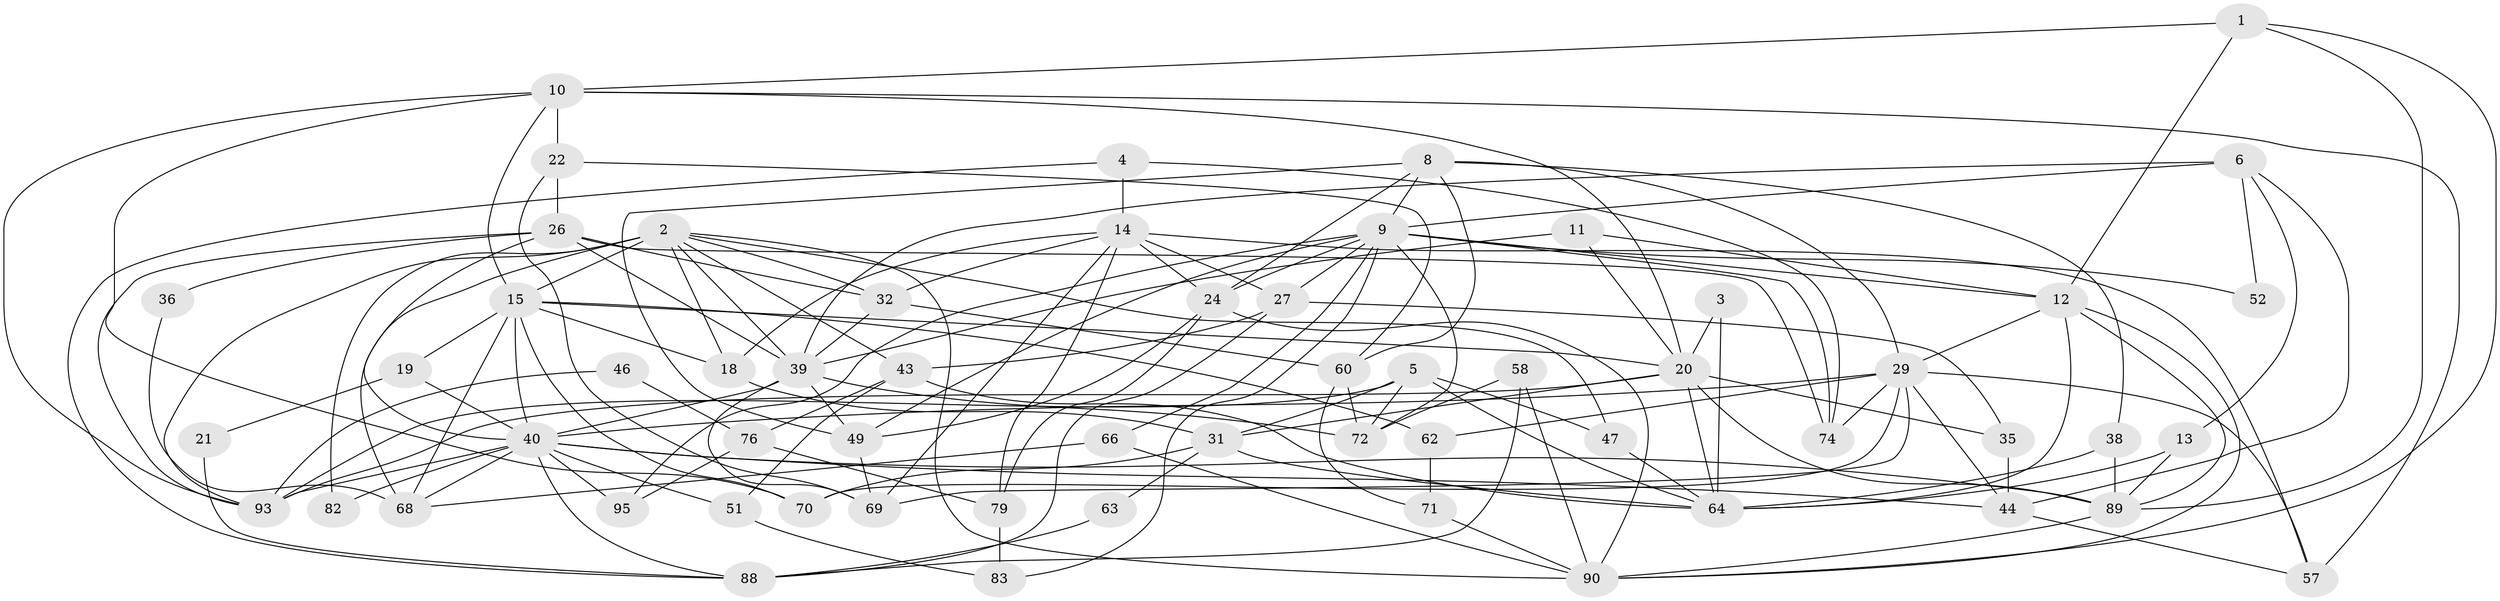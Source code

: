 // original degree distribution, {4: 0.2828282828282828, 6: 0.10101010101010101, 2: 0.12121212121212122, 3: 0.31313131313131315, 5: 0.1111111111111111, 7: 0.050505050505050504, 9: 0.010101010101010102, 8: 0.010101010101010102}
// Generated by graph-tools (version 1.1) at 2025/18/03/04/25 18:18:33]
// undirected, 59 vertices, 149 edges
graph export_dot {
graph [start="1"]
  node [color=gray90,style=filled];
  1;
  2 [super="+73+41+61+45"];
  3;
  4;
  5 [super="+30"];
  6 [super="+7"];
  8 [super="+16"];
  9 [super="+50+80"];
  10 [super="+75"];
  11;
  12 [super="+17"];
  13;
  14 [super="+59"];
  15 [super="+33+67"];
  18;
  19;
  20 [super="+34"];
  21;
  22 [super="+25"];
  24 [super="+28"];
  26 [super="+56"];
  27 [super="+78"];
  29 [super="+65"];
  31 [super="+42+77"];
  32 [super="+87"];
  35;
  36;
  38;
  39 [super="+98+54"];
  40 [super="+55+84"];
  43 [super="+81"];
  44 [super="+48"];
  46;
  47;
  49 [super="+86"];
  51 [super="+97"];
  52;
  57;
  58;
  60;
  62;
  63;
  64;
  66;
  68;
  69;
  70;
  71;
  72 [super="+92"];
  74 [super="+85"];
  76;
  79;
  82;
  83;
  88;
  89;
  90 [super="+96"];
  93 [super="+94"];
  95;
  1 -- 89;
  1 -- 10;
  1 -- 12;
  1 -- 90;
  2 -- 15;
  2 -- 82 [weight=2];
  2 -- 18 [weight=2];
  2 -- 68 [weight=3];
  2 -- 93;
  2 -- 32;
  2 -- 47;
  2 -- 90;
  2 -- 43;
  2 -- 39;
  3 -- 20;
  3 -- 64;
  4 -- 14;
  4 -- 88;
  4 -- 74;
  5 -- 47;
  5 -- 64;
  5 -- 93;
  5 -- 31;
  5 -- 72;
  6 -- 44;
  6 -- 9;
  6 -- 39 [weight=2];
  6 -- 52;
  6 -- 13;
  8 -- 38;
  8 -- 60;
  8 -- 9;
  8 -- 29;
  8 -- 24;
  8 -- 49;
  9 -- 12;
  9 -- 27;
  9 -- 95;
  9 -- 66;
  9 -- 52;
  9 -- 74;
  9 -- 24;
  9 -- 72;
  9 -- 83;
  9 -- 49;
  10 -- 93;
  10 -- 57;
  10 -- 22;
  10 -- 70;
  10 -- 15;
  10 -- 20;
  11 -- 39;
  11 -- 12;
  11 -- 20;
  12 -- 89;
  12 -- 64;
  12 -- 29;
  12 -- 90;
  13 -- 89;
  13 -- 64;
  14 -- 32;
  14 -- 24;
  14 -- 18;
  14 -- 69;
  14 -- 57;
  14 -- 79;
  14 -- 27;
  15 -- 70;
  15 -- 18;
  15 -- 68;
  15 -- 19;
  15 -- 62;
  15 -- 40;
  15 -- 20;
  18 -- 31;
  19 -- 40;
  19 -- 21;
  20 -- 35;
  20 -- 93;
  20 -- 64;
  20 -- 89;
  20 -- 31;
  21 -- 88;
  22 -- 26;
  22 -- 60;
  22 -- 69;
  24 -- 79;
  24 -- 90;
  24 -- 49;
  26 -- 36;
  26 -- 39;
  26 -- 93;
  26 -- 40;
  26 -- 74;
  26 -- 32;
  27 -- 88;
  27 -- 43;
  27 -- 35;
  29 -- 69;
  29 -- 40;
  29 -- 70;
  29 -- 57;
  29 -- 74;
  29 -- 62;
  29 -- 44;
  31 -- 64;
  31 -- 63;
  31 -- 70;
  32 -- 39;
  32 -- 60;
  35 -- 44;
  36 -- 68;
  38 -- 89;
  38 -- 64;
  39 -- 49;
  39 -- 69;
  39 -- 40;
  39 -- 72;
  40 -- 82;
  40 -- 89;
  40 -- 95;
  40 -- 51;
  40 -- 68;
  40 -- 88;
  40 -- 93;
  40 -- 44;
  43 -- 76;
  43 -- 51;
  43 -- 64;
  44 -- 57;
  46 -- 76;
  46 -- 93;
  47 -- 64;
  49 -- 69;
  51 -- 83;
  58 -- 88;
  58 -- 72;
  58 -- 90;
  60 -- 71;
  60 -- 72;
  62 -- 71;
  63 -- 88;
  66 -- 68;
  66 -- 90;
  71 -- 90;
  76 -- 79;
  76 -- 95;
  79 -- 83;
  89 -- 90;
}
